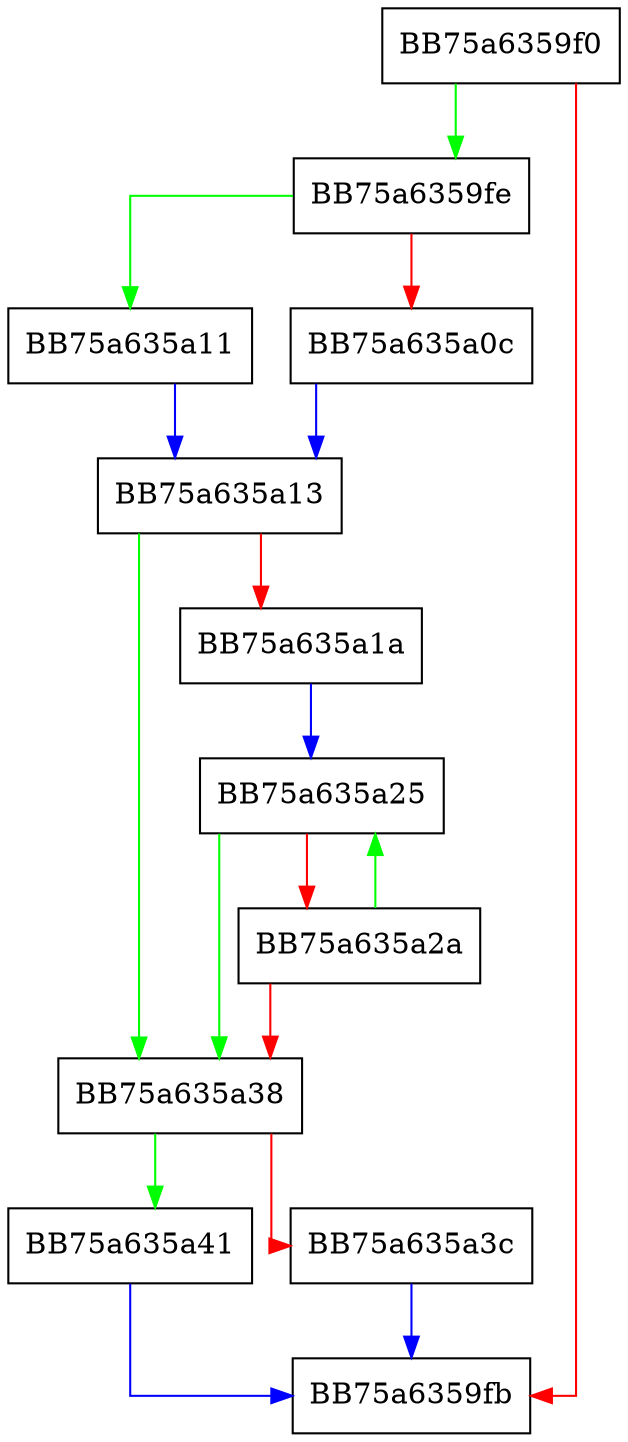 digraph exprSrcCount {
  node [shape="box"];
  graph [splines=ortho];
  BB75a6359f0 -> BB75a6359fe [color="green"];
  BB75a6359f0 -> BB75a6359fb [color="red"];
  BB75a6359fe -> BB75a635a11 [color="green"];
  BB75a6359fe -> BB75a635a0c [color="red"];
  BB75a635a0c -> BB75a635a13 [color="blue"];
  BB75a635a11 -> BB75a635a13 [color="blue"];
  BB75a635a13 -> BB75a635a38 [color="green"];
  BB75a635a13 -> BB75a635a1a [color="red"];
  BB75a635a1a -> BB75a635a25 [color="blue"];
  BB75a635a25 -> BB75a635a38 [color="green"];
  BB75a635a25 -> BB75a635a2a [color="red"];
  BB75a635a2a -> BB75a635a25 [color="green"];
  BB75a635a2a -> BB75a635a38 [color="red"];
  BB75a635a38 -> BB75a635a41 [color="green"];
  BB75a635a38 -> BB75a635a3c [color="red"];
  BB75a635a3c -> BB75a6359fb [color="blue"];
  BB75a635a41 -> BB75a6359fb [color="blue"];
}